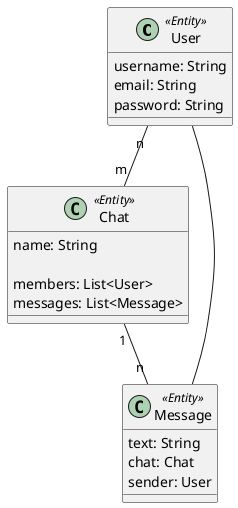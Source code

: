 @startuml

class User <<Entity>> {
    username: String
    email: String
    password: String
}

class Chat <<Entity>>{
    name: String

    members: List<User>
    messages: List<Message>
}

class Message <<Entity>>{
    text: String
    chat: Chat
    sender: User
}

User "n"--"m" Chat
Chat "1"--"n" Message
Message -- User
@enduml